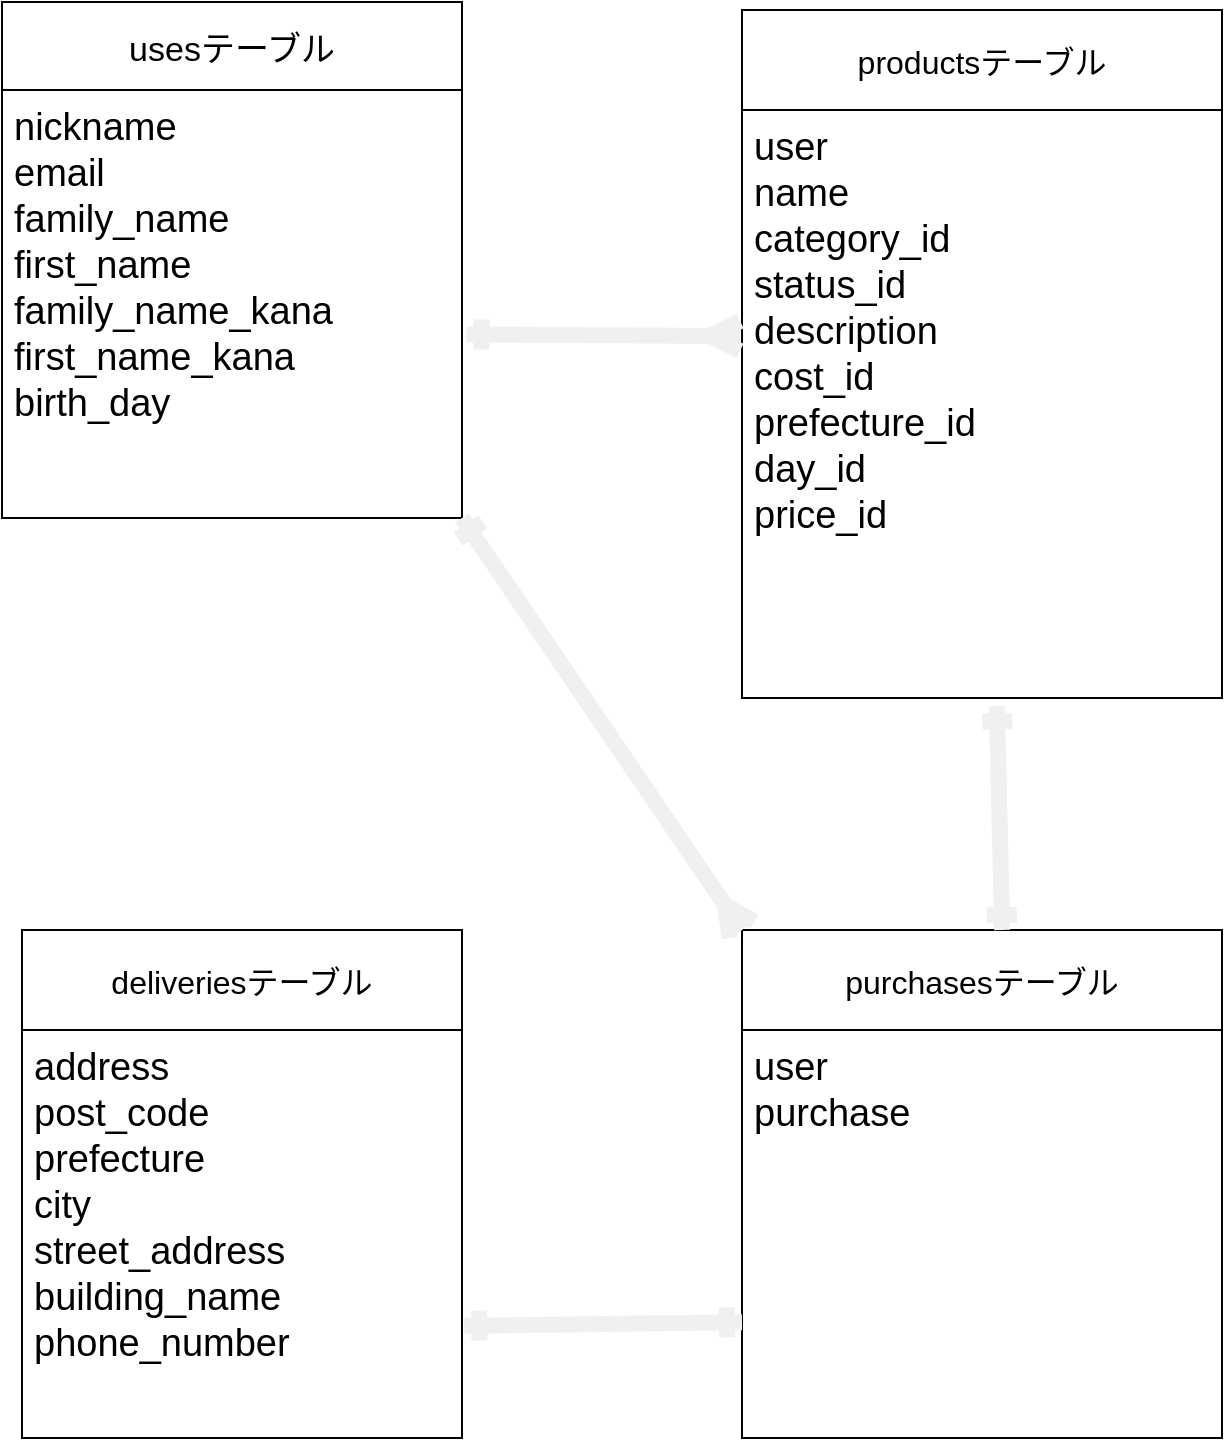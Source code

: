 <mxfile>
    <diagram id="-XLIps--sr_vwxCd-TX6" name="ページ1">
        <mxGraphModel dx="1234" dy="789" grid="1" gridSize="10" guides="1" tooltips="1" connect="1" arrows="1" fold="1" page="1" pageScale="1" pageWidth="827" pageHeight="1169" math="0" shadow="0">
            <root>
                <mxCell id="0"/>
                <mxCell id="1" parent="0"/>
                <mxCell id="10" value="usesテーブル" style="swimlane;fontStyle=0;childLayout=stackLayout;horizontal=1;startSize=44;horizontalStack=0;resizeParent=1;resizeParentMax=0;resizeLast=0;collapsible=1;marginBottom=0;align=center;fontSize=17;" vertex="1" parent="1">
                    <mxGeometry x="30" y="36" width="230" height="258" as="geometry"/>
                </mxCell>
                <mxCell id="13" value="nickname&#10;email&#10;family_name&#10;first_name&#10;family_name_kana&#10;first_name_kana&#10;birth_day&#10;" style="text;strokeColor=none;fillColor=none;spacingLeft=4;spacingRight=4;overflow=hidden;rotatable=0;points=[[0,0.5],[1,0.5]];portConstraint=eastwest;fontSize=19;" vertex="1" parent="10">
                    <mxGeometry y="44" width="230" height="214" as="geometry"/>
                </mxCell>
                <mxCell id="14" value="productsテーブル" style="swimlane;fontStyle=0;childLayout=stackLayout;horizontal=1;startSize=50;horizontalStack=0;resizeParent=1;resizeParentMax=0;resizeLast=0;collapsible=1;marginBottom=0;align=center;fontSize=16;" vertex="1" parent="1">
                    <mxGeometry x="400" y="40" width="240" height="344" as="geometry"/>
                </mxCell>
                <mxCell id="15" value="user&#10;name&#10;category_id&#10;status_id&#10;description&#10;cost_id&#10;prefecture_id&#10;day_id&#10;price_id&#10;" style="text;strokeColor=none;fillColor=none;spacingLeft=4;spacingRight=4;overflow=hidden;rotatable=0;points=[[0,0.5],[1,0.5]];portConstraint=eastwest;fontSize=19;" vertex="1" parent="14">
                    <mxGeometry y="50" width="240" height="294" as="geometry"/>
                </mxCell>
                <mxCell id="18" value="deliveriesテーブル" style="swimlane;fontStyle=0;childLayout=stackLayout;horizontal=1;startSize=50;horizontalStack=0;resizeParent=1;resizeParentMax=0;resizeLast=0;collapsible=1;marginBottom=0;align=center;fontSize=16;" vertex="1" parent="1">
                    <mxGeometry x="40" y="500" width="220" height="254" as="geometry"/>
                </mxCell>
                <mxCell id="19" value="address&#10;post_code&#10;prefecture&#10;city&#10;street_address&#10;building_name&#10;phone_number" style="text;strokeColor=none;fillColor=none;spacingLeft=4;spacingRight=4;overflow=hidden;rotatable=0;points=[[0,0.5],[1,0.5]];portConstraint=eastwest;fontSize=19;" vertex="1" parent="18">
                    <mxGeometry y="50" width="220" height="204" as="geometry"/>
                </mxCell>
                <mxCell id="27" value="purchasesテーブル" style="swimlane;fontStyle=0;childLayout=stackLayout;horizontal=1;startSize=50;horizontalStack=0;resizeParent=1;resizeParentMax=0;resizeLast=0;collapsible=1;marginBottom=0;align=center;fontSize=16;" vertex="1" parent="1">
                    <mxGeometry x="400" y="500" width="240" height="254" as="geometry"/>
                </mxCell>
                <mxCell id="28" value="user&#10;purchase" style="text;strokeColor=none;fillColor=none;spacingLeft=4;spacingRight=4;overflow=hidden;rotatable=0;points=[[0,0.5],[1,0.5]];portConstraint=eastwest;fontSize=19;" vertex="1" parent="27">
                    <mxGeometry y="50" width="240" height="204" as="geometry"/>
                </mxCell>
                <mxCell id="29" value="" style="endArrow=ERmany;html=1;rounded=0;fontSize=17;endFill=0;startArrow=ERone;startFill=0;exitX=1.01;exitY=0.571;exitDx=0;exitDy=0;exitPerimeter=0;strokeWidth=8;targetPerimeterSpacing=4;strokeColor=#F0F0F0;jumpSize=7;" edge="1" parent="1" source="13">
                    <mxGeometry relative="1" as="geometry">
                        <mxPoint x="290" y="200" as="sourcePoint"/>
                        <mxPoint x="399" y="203" as="targetPoint"/>
                    </mxGeometry>
                </mxCell>
                <mxCell id="32" value="" style="endArrow=ERmany;html=1;rounded=0;fontSize=17;endFill=0;startArrow=ERone;startFill=0;exitX=1.01;exitY=0.571;exitDx=0;exitDy=0;exitPerimeter=0;strokeWidth=8;targetPerimeterSpacing=4;strokeColor=#F0F0F0;jumpSize=7;entryX=0;entryY=0;entryDx=0;entryDy=0;" edge="1" parent="1" target="27">
                    <mxGeometry relative="1" as="geometry">
                        <mxPoint x="260.0" y="294.004" as="sourcePoint"/>
                        <mxPoint x="397" y="490" as="targetPoint"/>
                    </mxGeometry>
                </mxCell>
                <mxCell id="33" value="" style="endArrow=ERone;html=1;rounded=0;fontSize=17;endFill=0;startArrow=ERone;startFill=0;strokeWidth=8;targetPerimeterSpacing=4;strokeColor=#F0F0F0;jumpSize=7;entryX=0.542;entryY=0;entryDx=0;entryDy=0;exitX=0.531;exitY=1.014;exitDx=0;exitDy=0;exitPerimeter=0;entryPerimeter=0;" edge="1" parent="1" source="15" target="27">
                    <mxGeometry relative="1" as="geometry">
                        <mxPoint x="150" y="300" as="sourcePoint"/>
                        <mxPoint x="145" y="470" as="targetPoint"/>
                        <Array as="points"/>
                    </mxGeometry>
                </mxCell>
                <mxCell id="35" value="" style="endArrow=ERone;html=1;rounded=0;fontSize=17;endFill=0;startArrow=ERone;startFill=0;exitX=0;exitY=0.716;exitDx=0;exitDy=0;exitPerimeter=0;strokeWidth=8;targetPerimeterSpacing=4;strokeColor=#F0F0F0;jumpSize=7;entryX=1.005;entryY=0.725;entryDx=0;entryDy=0;entryPerimeter=0;" edge="1" parent="1" source="28" target="19">
                    <mxGeometry relative="1" as="geometry">
                        <mxPoint x="300" y="490.004" as="sourcePoint"/>
                        <mxPoint x="305.5" y="696" as="targetPoint"/>
                        <Array as="points"/>
                    </mxGeometry>
                </mxCell>
            </root>
        </mxGraphModel>
    </diagram>
</mxfile>